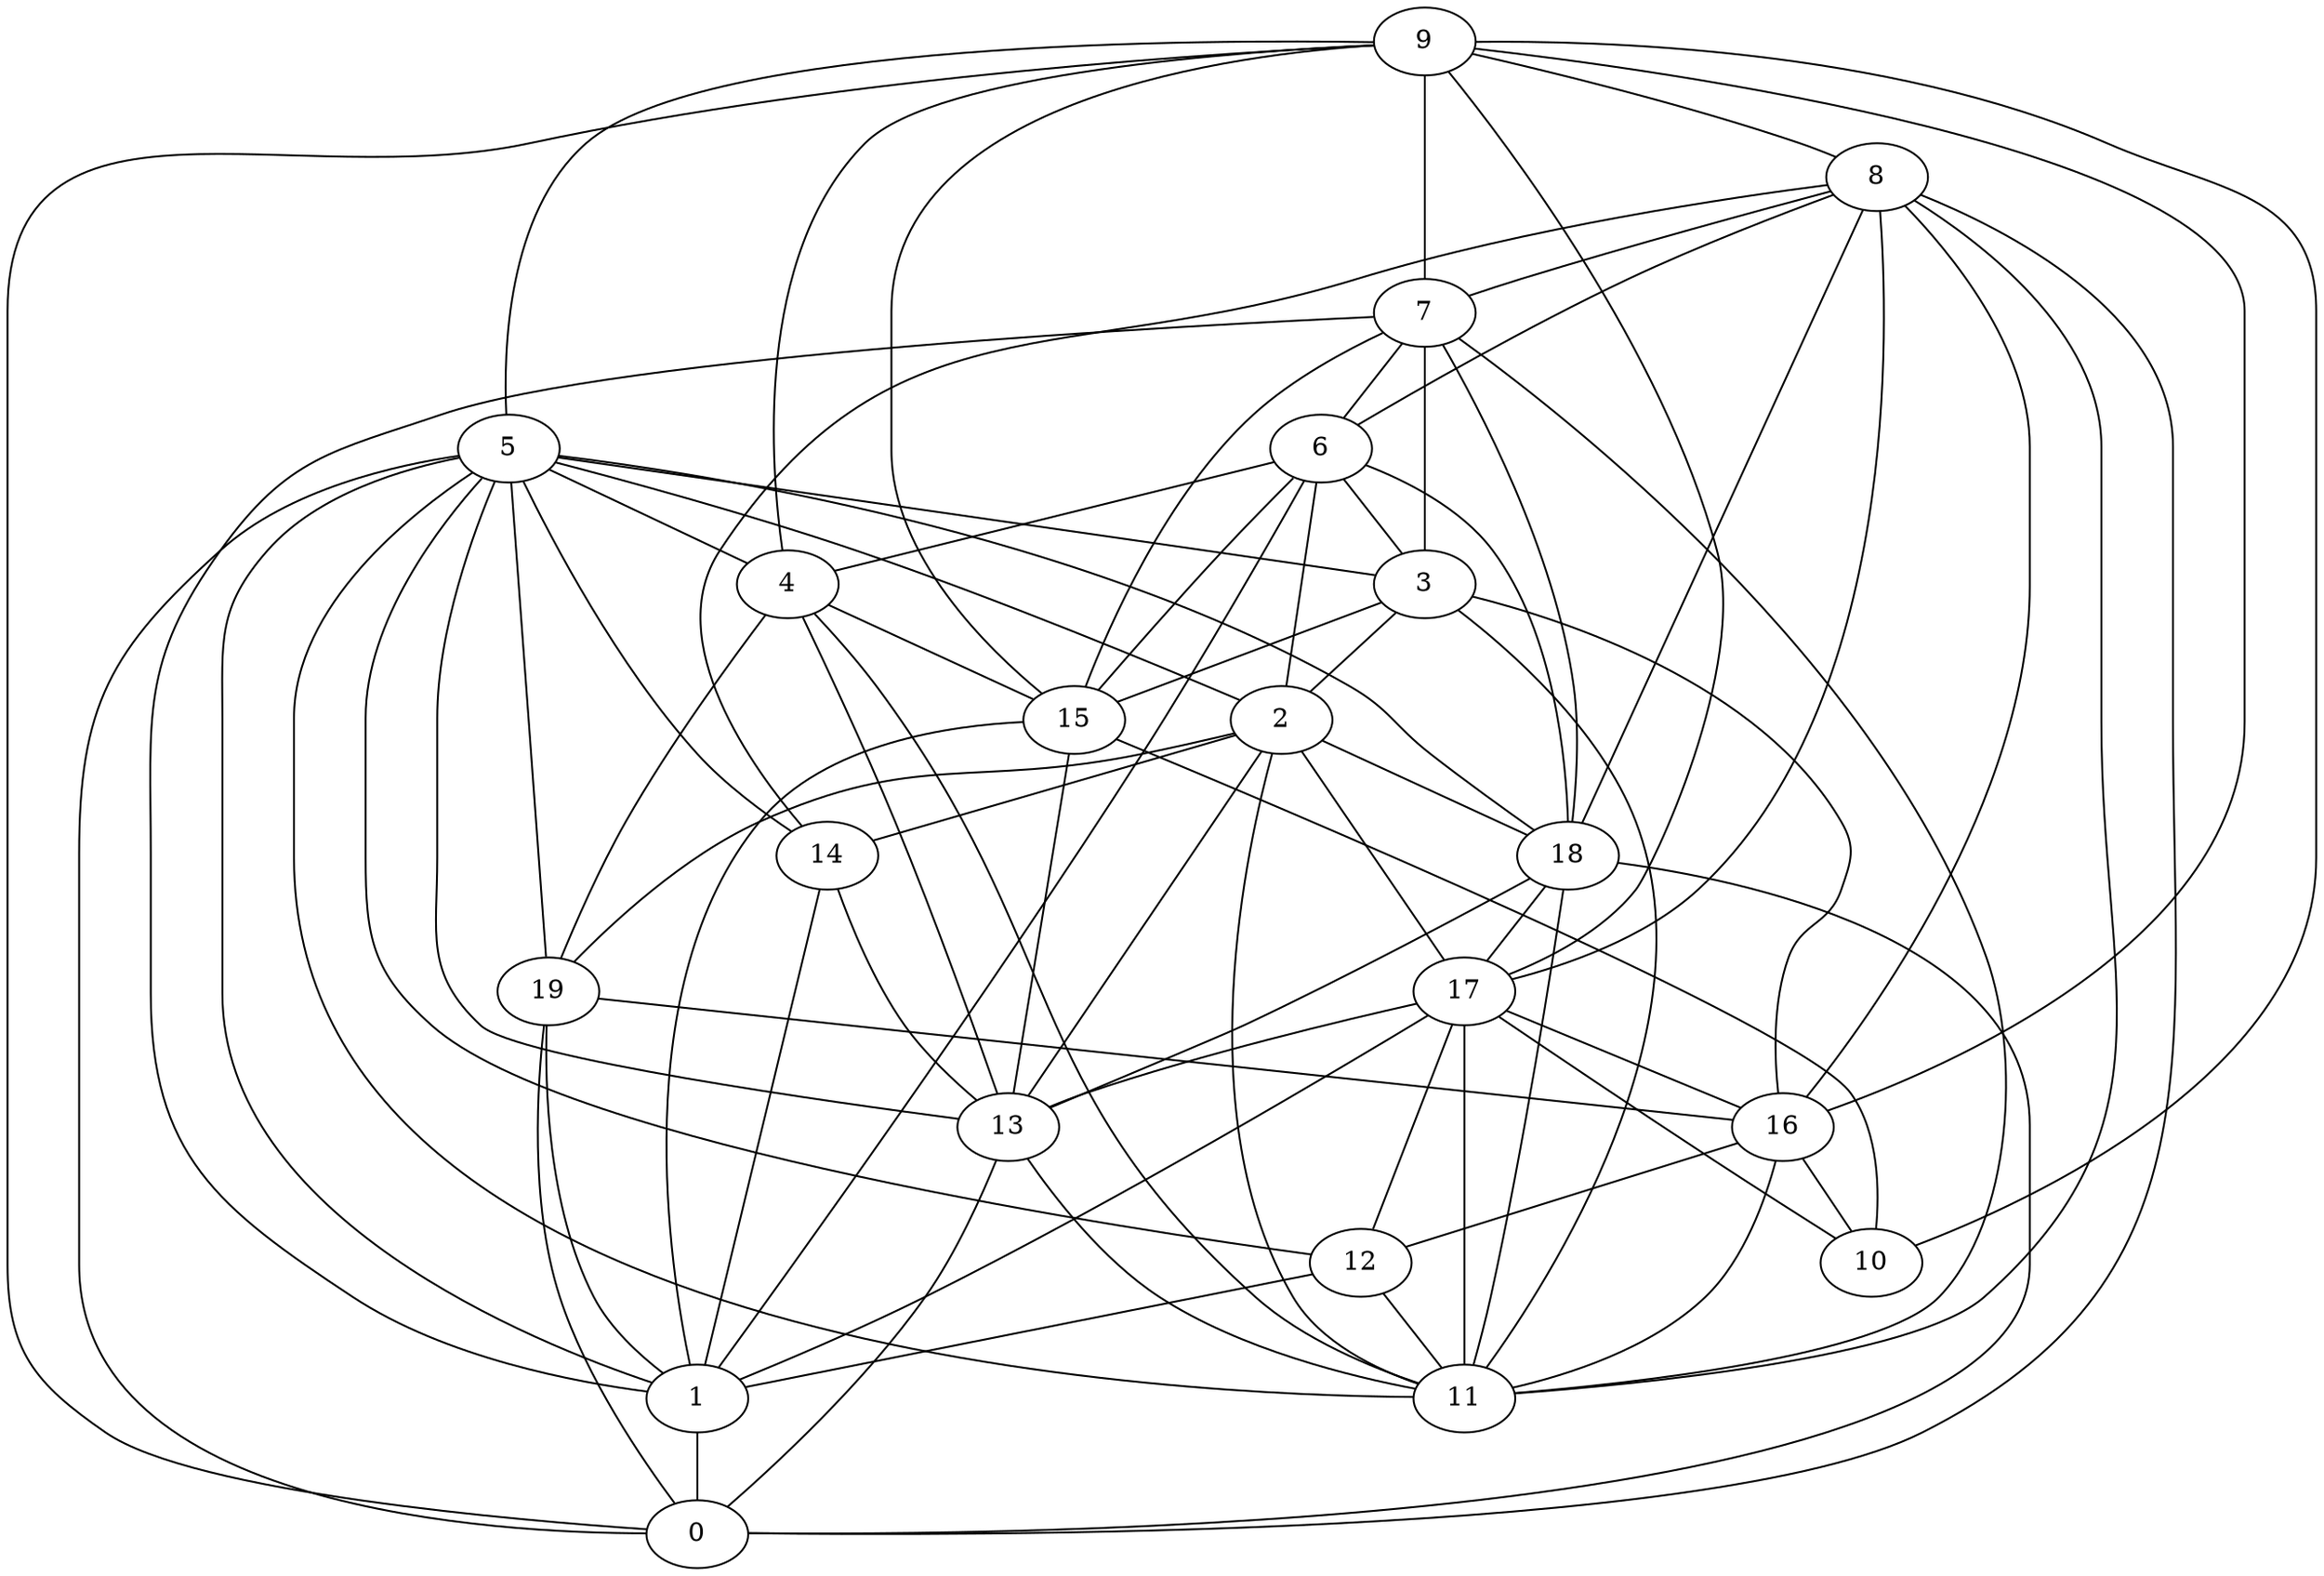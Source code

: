 digraph GG_graph {

subgraph G_graph {
edge [color = black]
"12" -> "1" [dir = none]
"7" -> "6" [dir = none]
"7" -> "18" [dir = none]
"7" -> "1" [dir = none]
"7" -> "3" [dir = none]
"17" -> "11" [dir = none]
"17" -> "13" [dir = none]
"17" -> "12" [dir = none]
"17" -> "1" [dir = none]
"2" -> "11" [dir = none]
"2" -> "18" [dir = none]
"5" -> "0" [dir = none]
"5" -> "11" [dir = none]
"5" -> "19" [dir = none]
"15" -> "1" [dir = none]
"15" -> "13" [dir = none]
"1" -> "0" [dir = none]
"9" -> "17" [dir = none]
"9" -> "0" [dir = none]
"9" -> "10" [dir = none]
"9" -> "4" [dir = none]
"4" -> "11" [dir = none]
"19" -> "1" [dir = none]
"6" -> "4" [dir = none]
"6" -> "15" [dir = none]
"8" -> "7" [dir = none]
"8" -> "17" [dir = none]
"8" -> "18" [dir = none]
"8" -> "11" [dir = none]
"8" -> "14" [dir = none]
"8" -> "16" [dir = none]
"8" -> "6" [dir = none]
"3" -> "2" [dir = none]
"16" -> "10" [dir = none]
"16" -> "12" [dir = none]
"14" -> "13" [dir = none]
"18" -> "0" [dir = none]
"18" -> "13" [dir = none]
"3" -> "11" [dir = none]
"5" -> "12" [dir = none]
"2" -> "14" [dir = none]
"6" -> "2" [dir = none]
"13" -> "11" [dir = none]
"6" -> "3" [dir = none]
"5" -> "1" [dir = none]
"17" -> "10" [dir = none]
"2" -> "13" [dir = none]
"18" -> "11" [dir = none]
"9" -> "7" [dir = none]
"2" -> "17" [dir = none]
"5" -> "3" [dir = none]
"9" -> "15" [dir = none]
"9" -> "16" [dir = none]
"6" -> "18" [dir = none]
"15" -> "10" [dir = none]
"14" -> "1" [dir = none]
"12" -> "11" [dir = none]
"4" -> "13" [dir = none]
"5" -> "14" [dir = none]
"4" -> "19" [dir = none]
"5" -> "13" [dir = none]
"17" -> "16" [dir = none]
"9" -> "5" [dir = none]
"3" -> "16" [dir = none]
"5" -> "2" [dir = none]
"5" -> "4" [dir = none]
"9" -> "8" [dir = none]
"4" -> "15" [dir = none]
"7" -> "11" [dir = none]
"19" -> "0" [dir = none]
"13" -> "0" [dir = none]
"8" -> "0" [dir = none]
"16" -> "11" [dir = none]
"3" -> "15" [dir = none]
"5" -> "18" [dir = none]
"6" -> "1" [dir = none]
"18" -> "17" [dir = none]
"19" -> "16" [dir = none]
"2" -> "19" [dir = none]
"7" -> "15" [dir = none]
}

}
